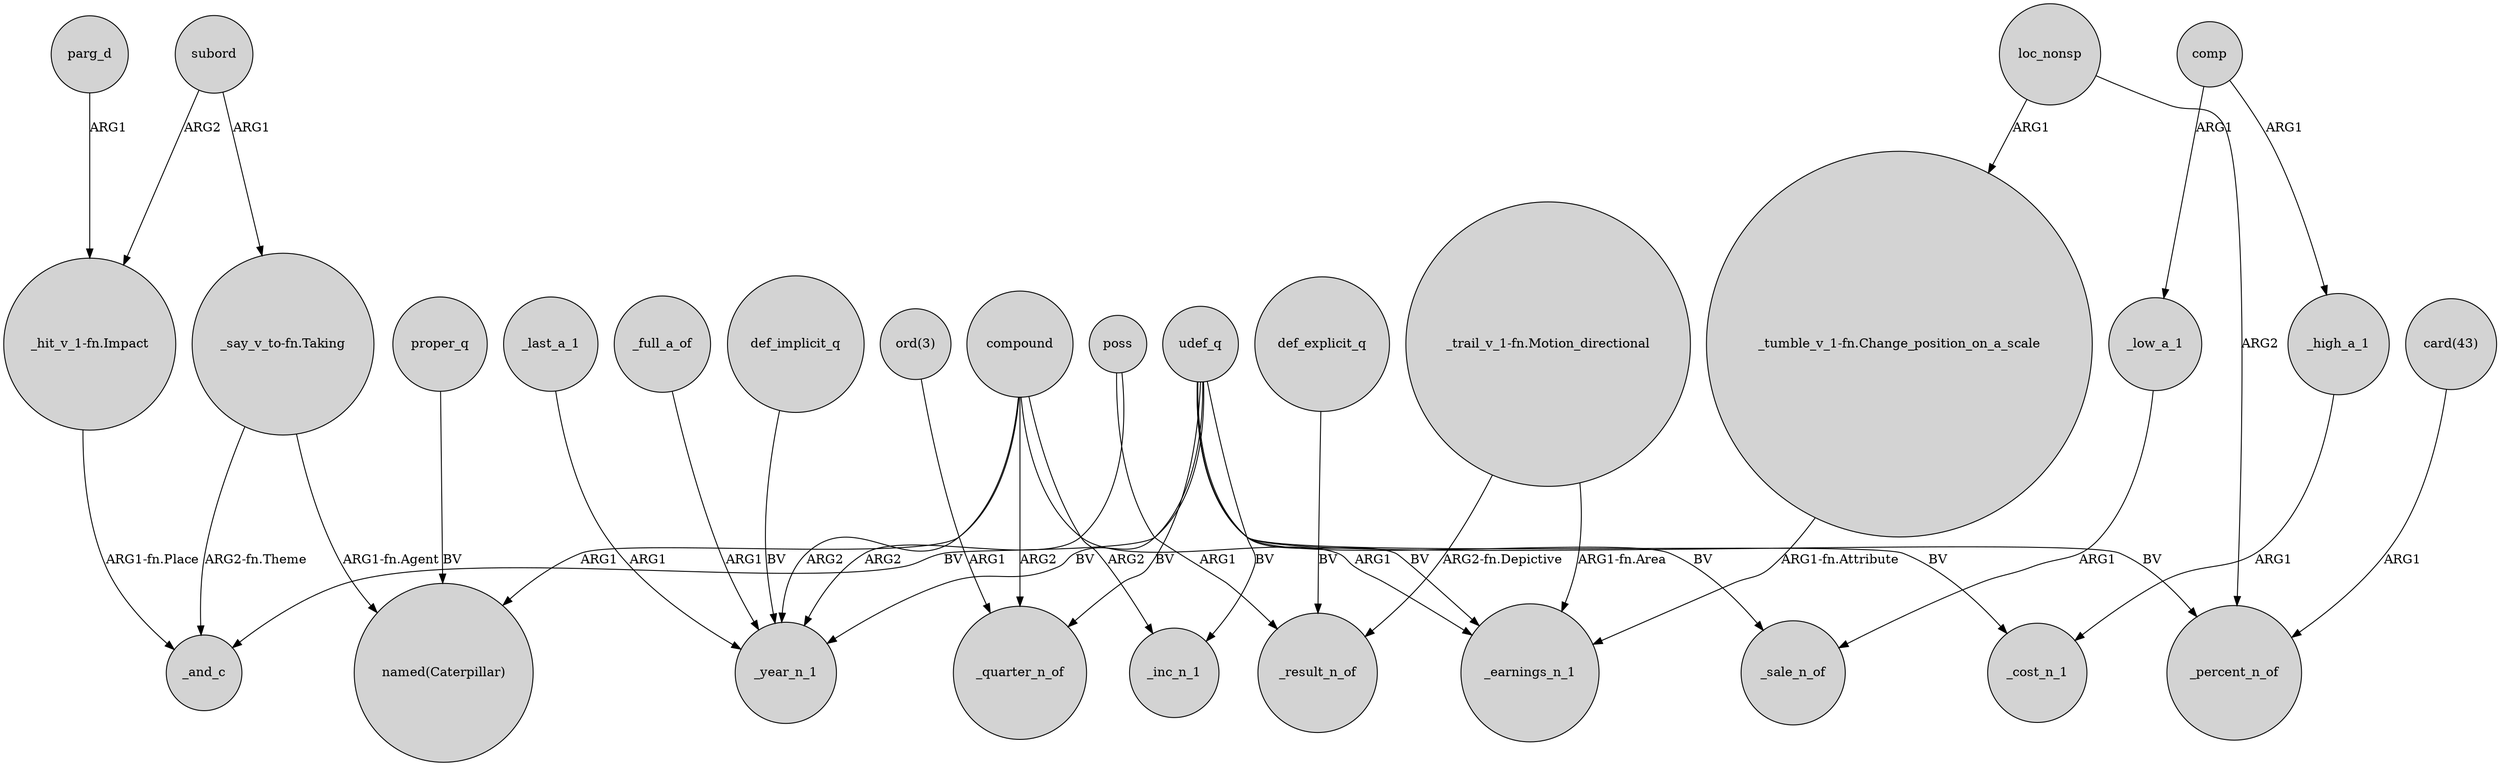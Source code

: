 digraph {
	node [shape=circle style=filled]
	compound -> _quarter_n_of [label=ARG2]
	subord -> "_hit_v_1-fn.Impact" [label=ARG2]
	comp -> _low_a_1 [label=ARG1]
	"_say_v_to-fn.Taking" -> _and_c [label="ARG2-fn.Theme"]
	_full_a_of -> _year_n_1 [label=ARG1]
	def_implicit_q -> _year_n_1 [label=BV]
	poss -> _year_n_1 [label=ARG2]
	compound -> "named(Caterpillar)" [label=ARG1]
	"ord(3)" -> _quarter_n_of [label=ARG1]
	udef_q -> _sale_n_of [label=BV]
	udef_q -> _and_c [label=BV]
	"card(43)" -> _percent_n_of [label=ARG1]
	loc_nonsp -> "_tumble_v_1-fn.Change_position_on_a_scale" [label=ARG1]
	subord -> "_say_v_to-fn.Taking" [label=ARG1]
	udef_q -> _inc_n_1 [label=BV]
	"_hit_v_1-fn.Impact" -> _and_c [label="ARG1-fn.Place"]
	_high_a_1 -> _cost_n_1 [label=ARG1]
	compound -> _year_n_1 [label=ARG2]
	compound -> _inc_n_1 [label=ARG2]
	"_tumble_v_1-fn.Change_position_on_a_scale" -> _earnings_n_1 [label="ARG1-fn.Attribute"]
	udef_q -> _earnings_n_1 [label=BV]
	udef_q -> _percent_n_of [label=BV]
	parg_d -> "_hit_v_1-fn.Impact" [label=ARG1]
	"_trail_v_1-fn.Motion_directional" -> _earnings_n_1 [label="ARG1-fn.Area"]
	comp -> _high_a_1 [label=ARG1]
	_last_a_1 -> _year_n_1 [label=ARG1]
	"_trail_v_1-fn.Motion_directional" -> _result_n_of [label="ARG2-fn.Depictive"]
	proper_q -> "named(Caterpillar)" [label=BV]
	udef_q -> _quarter_n_of [label=BV]
	"_say_v_to-fn.Taking" -> "named(Caterpillar)" [label="ARG1-fn.Agent"]
	def_explicit_q -> _result_n_of [label=BV]
	udef_q -> _year_n_1 [label=BV]
	compound -> _earnings_n_1 [label=ARG1]
	poss -> _result_n_of [label=ARG1]
	_low_a_1 -> _sale_n_of [label=ARG1]
	udef_q -> _cost_n_1 [label=BV]
	loc_nonsp -> _percent_n_of [label=ARG2]
}

